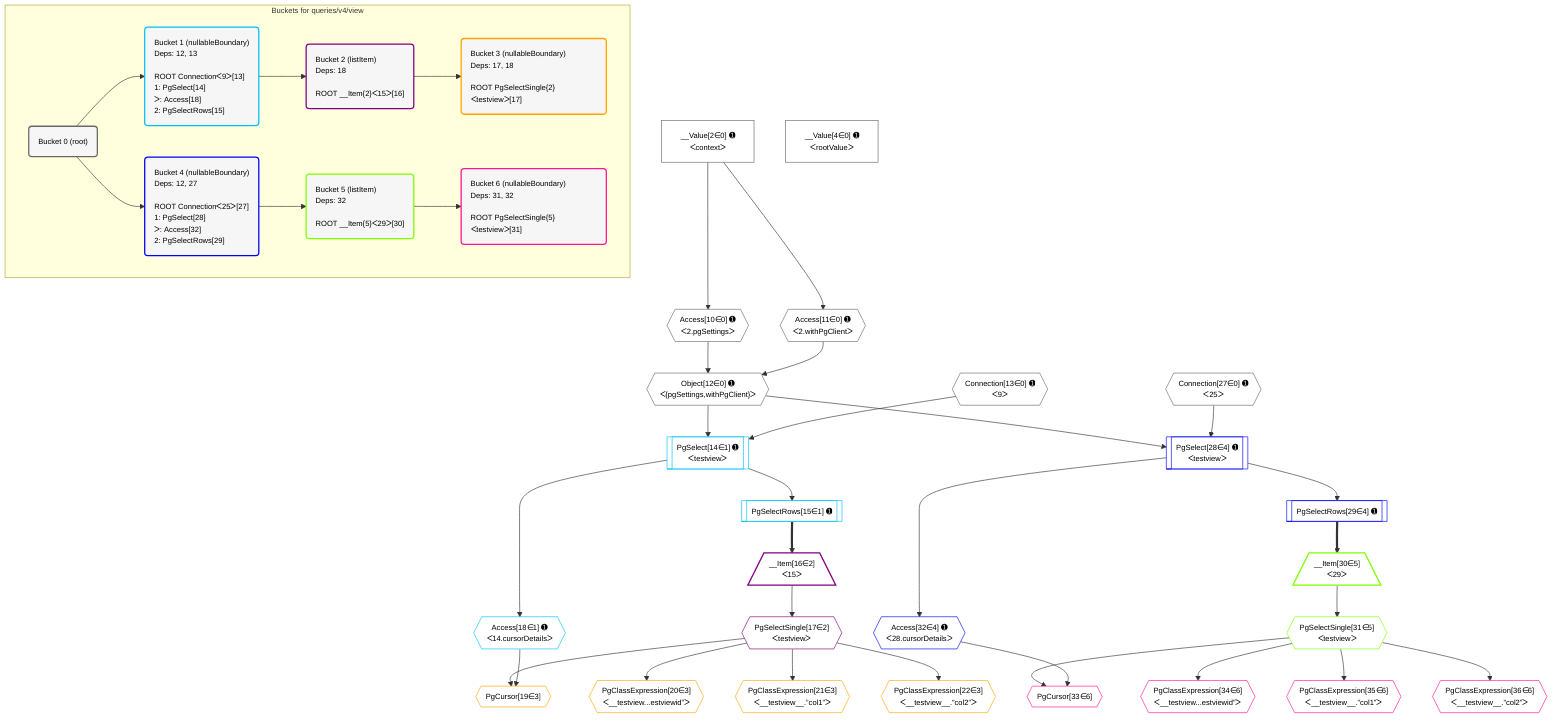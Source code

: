 %%{init: {'themeVariables': { 'fontSize': '12px'}}}%%
graph TD
    classDef path fill:#eee,stroke:#000,color:#000
    classDef plan fill:#fff,stroke-width:1px,color:#000
    classDef itemplan fill:#fff,stroke-width:2px,color:#000
    classDef unbatchedplan fill:#dff,stroke-width:1px,color:#000
    classDef sideeffectplan fill:#fcc,stroke-width:2px,color:#000
    classDef bucket fill:#f6f6f6,color:#000,stroke-width:2px,text-align:left


    %% plan dependencies
    Object12{{"Object[12∈0] ➊<br />ᐸ{pgSettings,withPgClient}ᐳ"}}:::plan
    Access10{{"Access[10∈0] ➊<br />ᐸ2.pgSettingsᐳ"}}:::plan
    Access11{{"Access[11∈0] ➊<br />ᐸ2.withPgClientᐳ"}}:::plan
    Access10 & Access11 --> Object12
    __Value2["__Value[2∈0] ➊<br />ᐸcontextᐳ"]:::plan
    __Value2 --> Access10
    __Value2 --> Access11
    __Value4["__Value[4∈0] ➊<br />ᐸrootValueᐳ"]:::plan
    Connection13{{"Connection[13∈0] ➊<br />ᐸ9ᐳ"}}:::plan
    Connection27{{"Connection[27∈0] ➊<br />ᐸ25ᐳ"}}:::plan
    PgSelect14[["PgSelect[14∈1] ➊<br />ᐸtestviewᐳ"]]:::plan
    Object12 & Connection13 --> PgSelect14
    PgSelectRows15[["PgSelectRows[15∈1] ➊"]]:::plan
    PgSelect14 --> PgSelectRows15
    Access18{{"Access[18∈1] ➊<br />ᐸ14.cursorDetailsᐳ"}}:::plan
    PgSelect14 --> Access18
    __Item16[/"__Item[16∈2]<br />ᐸ15ᐳ"\]:::itemplan
    PgSelectRows15 ==> __Item16
    PgSelectSingle17{{"PgSelectSingle[17∈2]<br />ᐸtestviewᐳ"}}:::plan
    __Item16 --> PgSelectSingle17
    PgCursor19{{"PgCursor[19∈3]"}}:::plan
    PgSelectSingle17 & Access18 --> PgCursor19
    PgClassExpression20{{"PgClassExpression[20∈3]<br />ᐸ__testview...estviewid”ᐳ"}}:::plan
    PgSelectSingle17 --> PgClassExpression20
    PgClassExpression21{{"PgClassExpression[21∈3]<br />ᐸ__testview__.”col1”ᐳ"}}:::plan
    PgSelectSingle17 --> PgClassExpression21
    PgClassExpression22{{"PgClassExpression[22∈3]<br />ᐸ__testview__.”col2”ᐳ"}}:::plan
    PgSelectSingle17 --> PgClassExpression22
    PgSelect28[["PgSelect[28∈4] ➊<br />ᐸtestviewᐳ"]]:::plan
    Object12 & Connection27 --> PgSelect28
    PgSelectRows29[["PgSelectRows[29∈4] ➊"]]:::plan
    PgSelect28 --> PgSelectRows29
    Access32{{"Access[32∈4] ➊<br />ᐸ28.cursorDetailsᐳ"}}:::plan
    PgSelect28 --> Access32
    __Item30[/"__Item[30∈5]<br />ᐸ29ᐳ"\]:::itemplan
    PgSelectRows29 ==> __Item30
    PgSelectSingle31{{"PgSelectSingle[31∈5]<br />ᐸtestviewᐳ"}}:::plan
    __Item30 --> PgSelectSingle31
    PgCursor33{{"PgCursor[33∈6]"}}:::plan
    PgSelectSingle31 & Access32 --> PgCursor33
    PgClassExpression34{{"PgClassExpression[34∈6]<br />ᐸ__testview...estviewid”ᐳ"}}:::plan
    PgSelectSingle31 --> PgClassExpression34
    PgClassExpression35{{"PgClassExpression[35∈6]<br />ᐸ__testview__.”col1”ᐳ"}}:::plan
    PgSelectSingle31 --> PgClassExpression35
    PgClassExpression36{{"PgClassExpression[36∈6]<br />ᐸ__testview__.”col2”ᐳ"}}:::plan
    PgSelectSingle31 --> PgClassExpression36

    %% define steps

    subgraph "Buckets for queries/v4/view"
    Bucket0("Bucket 0 (root)"):::bucket
    classDef bucket0 stroke:#696969
    class Bucket0,__Value2,__Value4,Access10,Access11,Object12,Connection13,Connection27 bucket0
    Bucket1("Bucket 1 (nullableBoundary)<br />Deps: 12, 13<br /><br />ROOT Connectionᐸ9ᐳ[13]<br />1: PgSelect[14]<br />ᐳ: Access[18]<br />2: PgSelectRows[15]"):::bucket
    classDef bucket1 stroke:#00bfff
    class Bucket1,PgSelect14,PgSelectRows15,Access18 bucket1
    Bucket2("Bucket 2 (listItem)<br />Deps: 18<br /><br />ROOT __Item{2}ᐸ15ᐳ[16]"):::bucket
    classDef bucket2 stroke:#7f007f
    class Bucket2,__Item16,PgSelectSingle17 bucket2
    Bucket3("Bucket 3 (nullableBoundary)<br />Deps: 17, 18<br /><br />ROOT PgSelectSingle{2}ᐸtestviewᐳ[17]"):::bucket
    classDef bucket3 stroke:#ffa500
    class Bucket3,PgCursor19,PgClassExpression20,PgClassExpression21,PgClassExpression22 bucket3
    Bucket4("Bucket 4 (nullableBoundary)<br />Deps: 12, 27<br /><br />ROOT Connectionᐸ25ᐳ[27]<br />1: PgSelect[28]<br />ᐳ: Access[32]<br />2: PgSelectRows[29]"):::bucket
    classDef bucket4 stroke:#0000ff
    class Bucket4,PgSelect28,PgSelectRows29,Access32 bucket4
    Bucket5("Bucket 5 (listItem)<br />Deps: 32<br /><br />ROOT __Item{5}ᐸ29ᐳ[30]"):::bucket
    classDef bucket5 stroke:#7fff00
    class Bucket5,__Item30,PgSelectSingle31 bucket5
    Bucket6("Bucket 6 (nullableBoundary)<br />Deps: 31, 32<br /><br />ROOT PgSelectSingle{5}ᐸtestviewᐳ[31]"):::bucket
    classDef bucket6 stroke:#ff1493
    class Bucket6,PgCursor33,PgClassExpression34,PgClassExpression35,PgClassExpression36 bucket6
    Bucket0 --> Bucket1 & Bucket4
    Bucket1 --> Bucket2
    Bucket2 --> Bucket3
    Bucket4 --> Bucket5
    Bucket5 --> Bucket6
    end